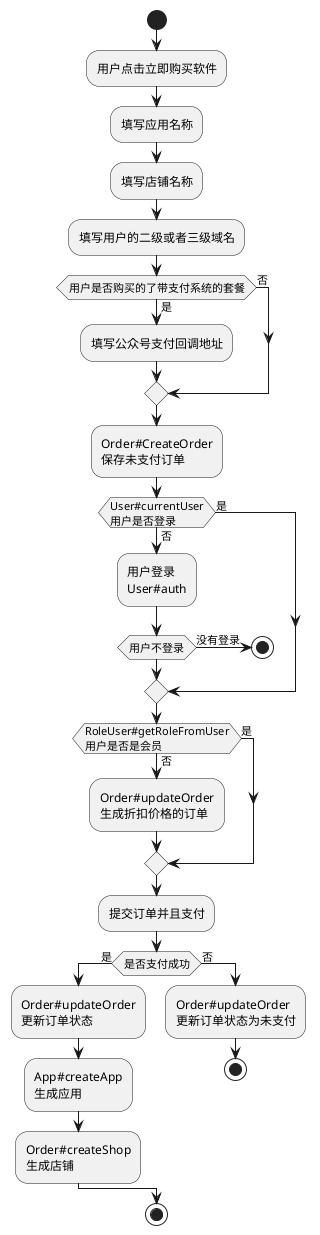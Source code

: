 @startuml

start

:用户点击立即购买软件;
:填写应用名称;
:填写店铺名称;
:填写用户的二级或者三级域名;
if(用户是否购买的了带支付系统的套餐) then(是)
:填写公众号支付回调地址;
else(否)
endif
:Order#CreateOrder\n保存未支付订单;
if(User#currentUser\n用户是否登录) then(是)
else(否)
:用户登录\nUser#auth;
    if(用户不登录) then(没有登录)
    stop;
    endif
endif
if(RoleUser#getRoleFromUser\n用户是否是会员) then(是)
else(否)
:Order#updateOrder\n生成折扣价格的订单;
endif
:提交订单并且支付;
if(是否支付成功) then(是)
:Order#updateOrder\n更新订单状态;
:App#createApp\n生成应用;
:Order#createShop\n生成店铺;
else(否)
:Order#updateOrder\n更新订单状态为未支付;
stop;
endif






stop

@enduml